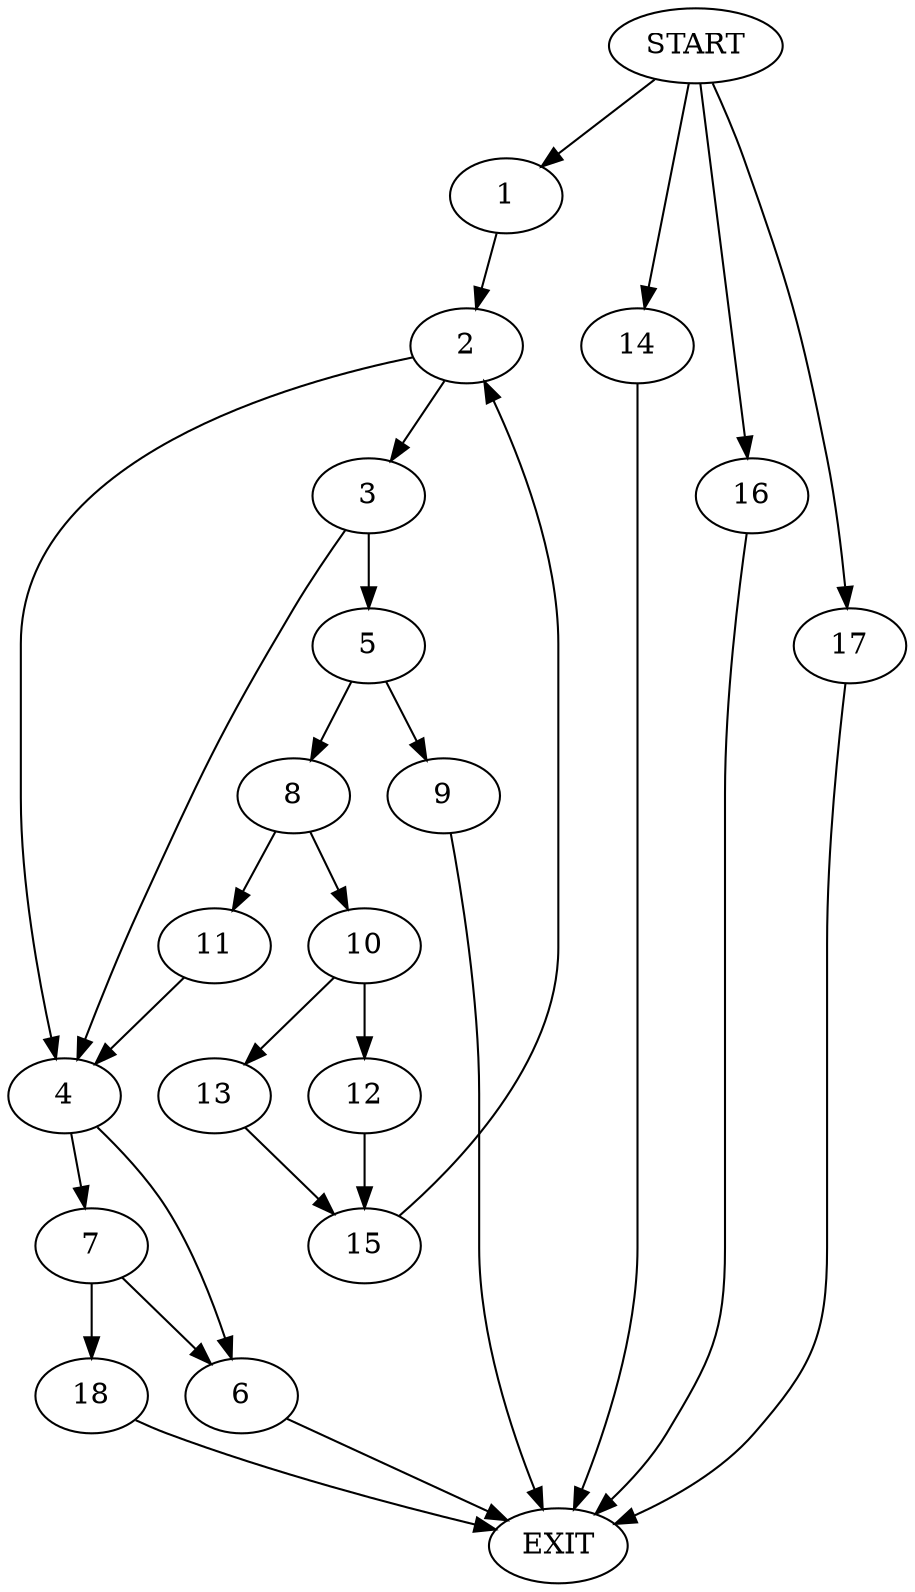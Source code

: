 digraph {
0 [label="START"]
19 [label="EXIT"]
0 -> 1
1 -> 2
2 -> 3
2 -> 4
3 -> 4
3 -> 5
4 -> 6
4 -> 7
5 -> 8
5 -> 9
9 -> 19
8 -> 10
8 -> 11
11 -> 4
10 -> 12
10 -> 13
0 -> 14
14 -> 19
13 -> 15
12 -> 15
15 -> 2
0 -> 16
16 -> 19
0 -> 17
17 -> 19
7 -> 6
7 -> 18
6 -> 19
18 -> 19
}

